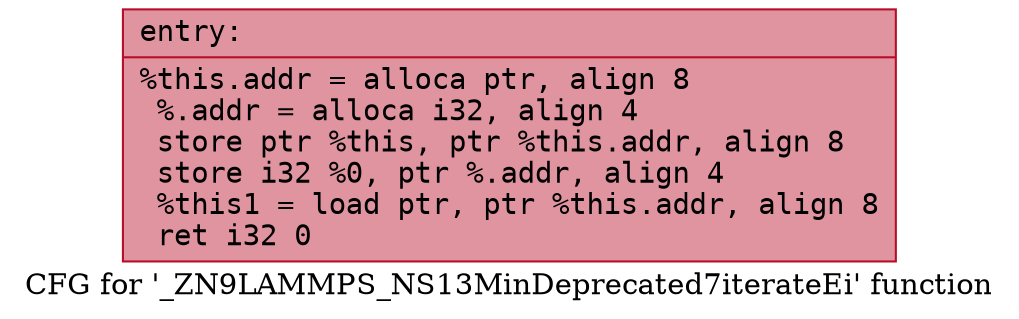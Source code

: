 digraph "CFG for '_ZN9LAMMPS_NS13MinDeprecated7iterateEi' function" {
	label="CFG for '_ZN9LAMMPS_NS13MinDeprecated7iterateEi' function";

	Node0x55c8ed16c330 [shape=record,color="#b70d28ff", style=filled, fillcolor="#b70d2870" fontname="Courier",label="{entry:\l|  %this.addr = alloca ptr, align 8\l  %.addr = alloca i32, align 4\l  store ptr %this, ptr %this.addr, align 8\l  store i32 %0, ptr %.addr, align 4\l  %this1 = load ptr, ptr %this.addr, align 8\l  ret i32 0\l}"];
}
